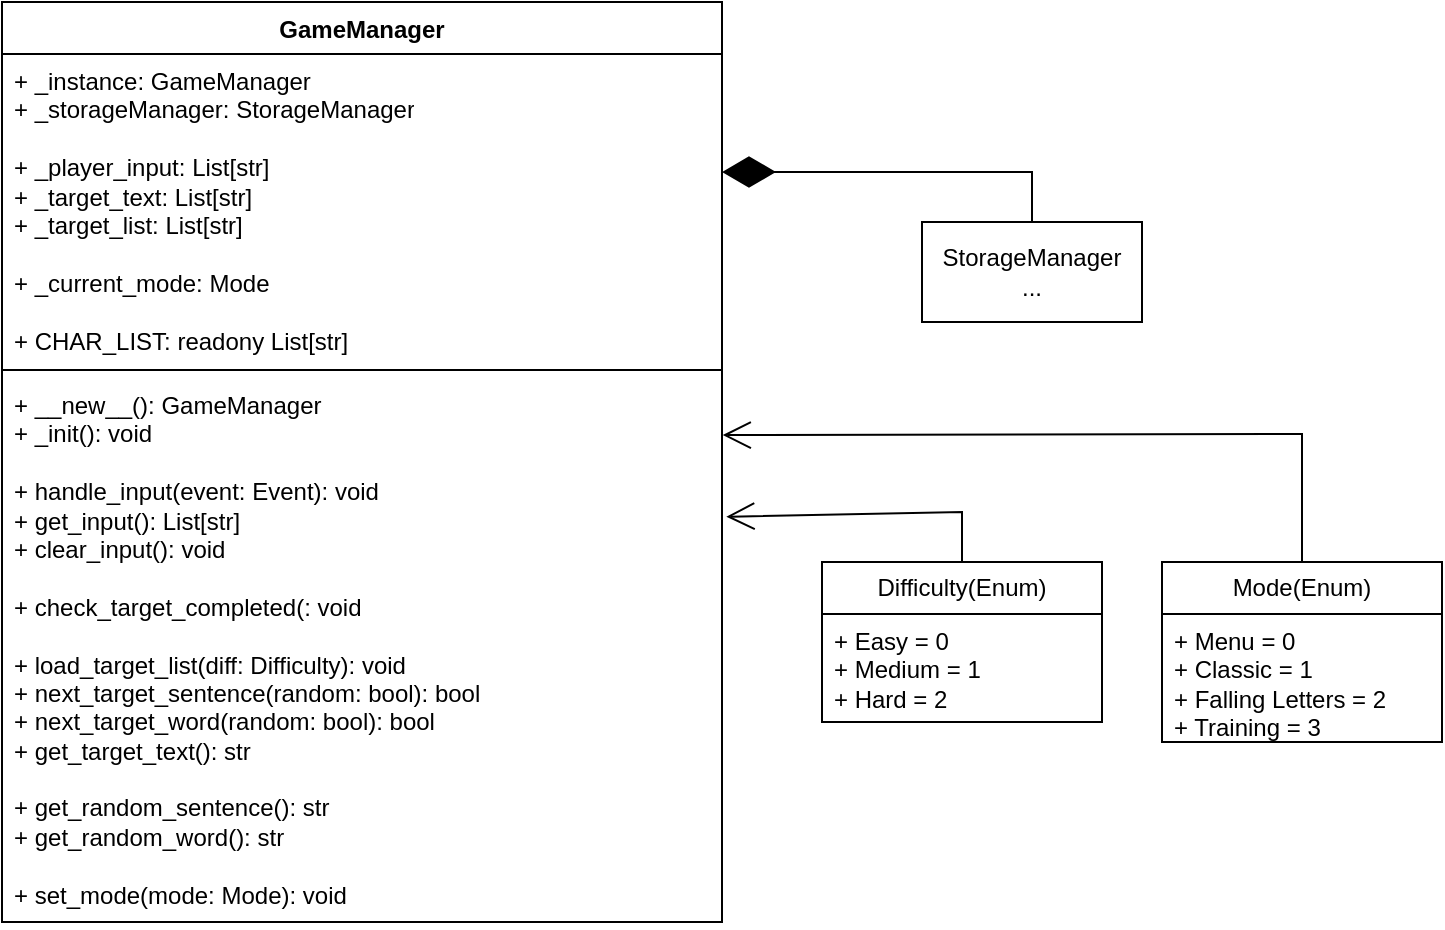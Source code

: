<mxfile version="22.1.22" type="embed">
  <diagram name="Strona-1" id="j7MgiZan_7oLSNeOabmw">
    <mxGraphModel dx="1345" dy="858" grid="1" gridSize="10" guides="1" tooltips="1" connect="1" arrows="1" fold="1" page="1" pageScale="1" pageWidth="827" pageHeight="1169" background="#FFFFFF" math="0" shadow="0">
      <root>
        <mxCell id="0" />
        <mxCell id="1" parent="0" />
        <mxCell id="0Y4IYUh-1m1sobtXQxxD-5" value="GameManager" style="swimlane;fontStyle=1;align=center;verticalAlign=top;childLayout=stackLayout;horizontal=1;startSize=26;horizontalStack=0;resizeParent=1;resizeParentMax=0;resizeLast=0;collapsible=1;marginBottom=0;whiteSpace=wrap;html=1;" parent="1" vertex="1">
          <mxGeometry x="160" y="390" width="360" height="460" as="geometry" />
        </mxCell>
        <mxCell id="0Y4IYUh-1m1sobtXQxxD-6" value="+ _instance: GameManager&lt;div&gt;+ _storageManager: StorageManager&lt;/div&gt;&lt;div&gt;&lt;br&gt;&lt;div&gt;+ _player_input: List[str]&lt;/div&gt;&lt;div&gt;+ _target_text: List[str]&lt;/div&gt;&lt;div&gt;+ _target_list: List[str]&lt;/div&gt;&lt;div&gt;&lt;br&gt;&lt;div&gt;+ _current_mode: Mode&lt;/div&gt;&lt;div&gt;&lt;br&gt;&lt;/div&gt;&lt;div&gt;+ CHAR_LIST: readony List[str]&lt;/div&gt;&lt;/div&gt;&lt;/div&gt;" style="text;strokeColor=none;fillColor=none;align=left;verticalAlign=top;spacingLeft=4;spacingRight=4;overflow=hidden;rotatable=0;points=[[0,0.5],[1,0.5]];portConstraint=eastwest;whiteSpace=wrap;html=1;" parent="0Y4IYUh-1m1sobtXQxxD-5" vertex="1">
          <mxGeometry y="26" width="360" height="154" as="geometry" />
        </mxCell>
        <mxCell id="0Y4IYUh-1m1sobtXQxxD-7" value="" style="line;strokeWidth=1;fillColor=none;align=left;verticalAlign=middle;spacingTop=-1;spacingLeft=3;spacingRight=3;rotatable=0;labelPosition=right;points=[];portConstraint=eastwest;strokeColor=inherit;" parent="0Y4IYUh-1m1sobtXQxxD-5" vertex="1">
          <mxGeometry y="180" width="360" height="8" as="geometry" />
        </mxCell>
        <mxCell id="0Y4IYUh-1m1sobtXQxxD-8" value="&lt;div&gt;+ __new__(): GameManager&lt;/div&gt;&lt;div&gt;+ _init(): void&lt;/div&gt;&lt;div&gt;&lt;br&gt;&lt;/div&gt;+&lt;span style=&quot;background-color: initial;&quot;&gt;&amp;nbsp;handle_input(event: Event): void&lt;/span&gt;&lt;div&gt;&lt;div&gt;&lt;span style=&quot;background-color: initial;&quot;&gt;+ get_input(): List[str]&lt;/span&gt;&lt;/div&gt;&lt;div&gt;&lt;span style=&quot;background-color: initial;&quot;&gt;+ clear_input(): void&lt;/span&gt;&lt;/div&gt;&lt;div&gt;&lt;span style=&quot;background-color: initial;&quot;&gt;&lt;br&gt;&lt;/span&gt;&lt;/div&gt;&lt;div&gt;+ check_target_completed(: void&lt;/div&gt;&lt;div&gt;&lt;span style=&quot;background-color: initial;&quot;&gt;&lt;br&gt;&lt;/span&gt;&lt;/div&gt;&lt;div&gt;&lt;span style=&quot;background-color: initial;&quot;&gt;+ load_target_list(diff: Difficulty): void&lt;/span&gt;&lt;br&gt;&lt;/div&gt;&lt;/div&gt;&lt;div&gt;+ next_target_sentence(random: bool): bool&lt;/div&gt;&lt;div&gt;+ next_target_word(random: bool): bool&lt;/div&gt;&lt;div&gt;+ get_target_text(): str&lt;br&gt;&lt;/div&gt;&lt;div&gt;&lt;br&gt;&lt;/div&gt;&lt;div&gt;+ get_random_sentence(): str&lt;/div&gt;&lt;div&gt;+ get_random_word(): str&lt;/div&gt;&lt;div&gt;&lt;br&gt;&lt;/div&gt;&lt;div&gt;+ set_mode(mode: Mode): void&lt;/div&gt;" style="text;strokeColor=none;fillColor=none;align=left;verticalAlign=top;spacingLeft=4;spacingRight=4;overflow=hidden;rotatable=0;points=[[0,0.5],[1,0.5]];portConstraint=eastwest;whiteSpace=wrap;html=1;" parent="0Y4IYUh-1m1sobtXQxxD-5" vertex="1">
          <mxGeometry y="188" width="360" height="272" as="geometry" />
        </mxCell>
        <mxCell id="0Y4IYUh-1m1sobtXQxxD-9" value="StorageManager&lt;div&gt;...&lt;/div&gt;" style="html=1;whiteSpace=wrap;" parent="1" vertex="1">
          <mxGeometry x="620" y="500" width="110" height="50" as="geometry" />
        </mxCell>
        <mxCell id="0Y4IYUh-1m1sobtXQxxD-14" value="" style="endArrow=diamondThin;endFill=1;endSize=24;html=1;rounded=0;exitX=0.5;exitY=0;exitDx=0;exitDy=0;" parent="1" source="0Y4IYUh-1m1sobtXQxxD-9" edge="1">
          <mxGeometry width="160" relative="1" as="geometry">
            <mxPoint x="640" y="470" as="sourcePoint" />
            <mxPoint x="520" y="475" as="targetPoint" />
            <Array as="points">
              <mxPoint x="675" y="475" />
            </Array>
          </mxGeometry>
        </mxCell>
        <mxCell id="0Y4IYUh-1m1sobtXQxxD-15" value="Difficulty(Enum)" style="swimlane;fontStyle=0;childLayout=stackLayout;horizontal=1;startSize=26;fillColor=none;horizontalStack=0;resizeParent=1;resizeParentMax=0;resizeLast=0;collapsible=1;marginBottom=0;whiteSpace=wrap;html=1;" parent="1" vertex="1">
          <mxGeometry x="570" y="670" width="140" height="80" as="geometry" />
        </mxCell>
        <mxCell id="0Y4IYUh-1m1sobtXQxxD-16" value="+ Easy = 0&lt;div&gt;+ Medium = 1&lt;/div&gt;&lt;div&gt;+ Hard = 2&lt;/div&gt;" style="text;strokeColor=none;fillColor=none;align=left;verticalAlign=top;spacingLeft=4;spacingRight=4;overflow=hidden;rotatable=0;points=[[0,0.5],[1,0.5]];portConstraint=eastwest;whiteSpace=wrap;html=1;" parent="0Y4IYUh-1m1sobtXQxxD-15" vertex="1">
          <mxGeometry y="26" width="140" height="54" as="geometry" />
        </mxCell>
        <mxCell id="0Y4IYUh-1m1sobtXQxxD-19" value="Mode(Enum)" style="swimlane;fontStyle=0;childLayout=stackLayout;horizontal=1;startSize=26;fillColor=none;horizontalStack=0;resizeParent=1;resizeParentMax=0;resizeLast=0;collapsible=1;marginBottom=0;whiteSpace=wrap;html=1;" parent="1" vertex="1">
          <mxGeometry x="740" y="670" width="140" height="90" as="geometry" />
        </mxCell>
        <mxCell id="0Y4IYUh-1m1sobtXQxxD-20" value="+ Menu = 0&lt;div&gt;+ Classic = 1&lt;/div&gt;&lt;div&gt;+ Falling Letters = 2&lt;/div&gt;&lt;div&gt;+ Training = 3&lt;/div&gt;" style="text;strokeColor=none;fillColor=none;align=left;verticalAlign=top;spacingLeft=4;spacingRight=4;overflow=hidden;rotatable=0;points=[[0,0.5],[1,0.5]];portConstraint=eastwest;whiteSpace=wrap;html=1;" parent="0Y4IYUh-1m1sobtXQxxD-19" vertex="1">
          <mxGeometry y="26" width="140" height="64" as="geometry" />
        </mxCell>
        <mxCell id="0Y4IYUh-1m1sobtXQxxD-21" value="" style="endArrow=open;endFill=1;endSize=12;html=1;rounded=0;entryX=1.006;entryY=0.255;entryDx=0;entryDy=0;entryPerimeter=0;exitX=0.5;exitY=0;exitDx=0;exitDy=0;" parent="1" source="0Y4IYUh-1m1sobtXQxxD-15" target="0Y4IYUh-1m1sobtXQxxD-8" edge="1">
          <mxGeometry width="160" relative="1" as="geometry">
            <mxPoint x="630" y="650" as="sourcePoint" />
            <mxPoint x="570" y="600" as="targetPoint" />
            <Array as="points">
              <mxPoint x="640" y="645" />
            </Array>
          </mxGeometry>
        </mxCell>
        <mxCell id="0Y4IYUh-1m1sobtXQxxD-22" value="" style="endArrow=open;endFill=1;endSize=12;html=1;rounded=0;entryX=1.001;entryY=0.105;entryDx=0;entryDy=0;entryPerimeter=0;exitX=0.5;exitY=0;exitDx=0;exitDy=0;" parent="1" source="0Y4IYUh-1m1sobtXQxxD-19" target="0Y4IYUh-1m1sobtXQxxD-8" edge="1">
          <mxGeometry width="160" relative="1" as="geometry">
            <mxPoint x="700" y="610" as="sourcePoint" />
            <mxPoint x="860" y="610" as="targetPoint" />
            <Array as="points">
              <mxPoint x="810" y="606" />
            </Array>
          </mxGeometry>
        </mxCell>
      </root>
    </mxGraphModel>
  </diagram>
</mxfile>

